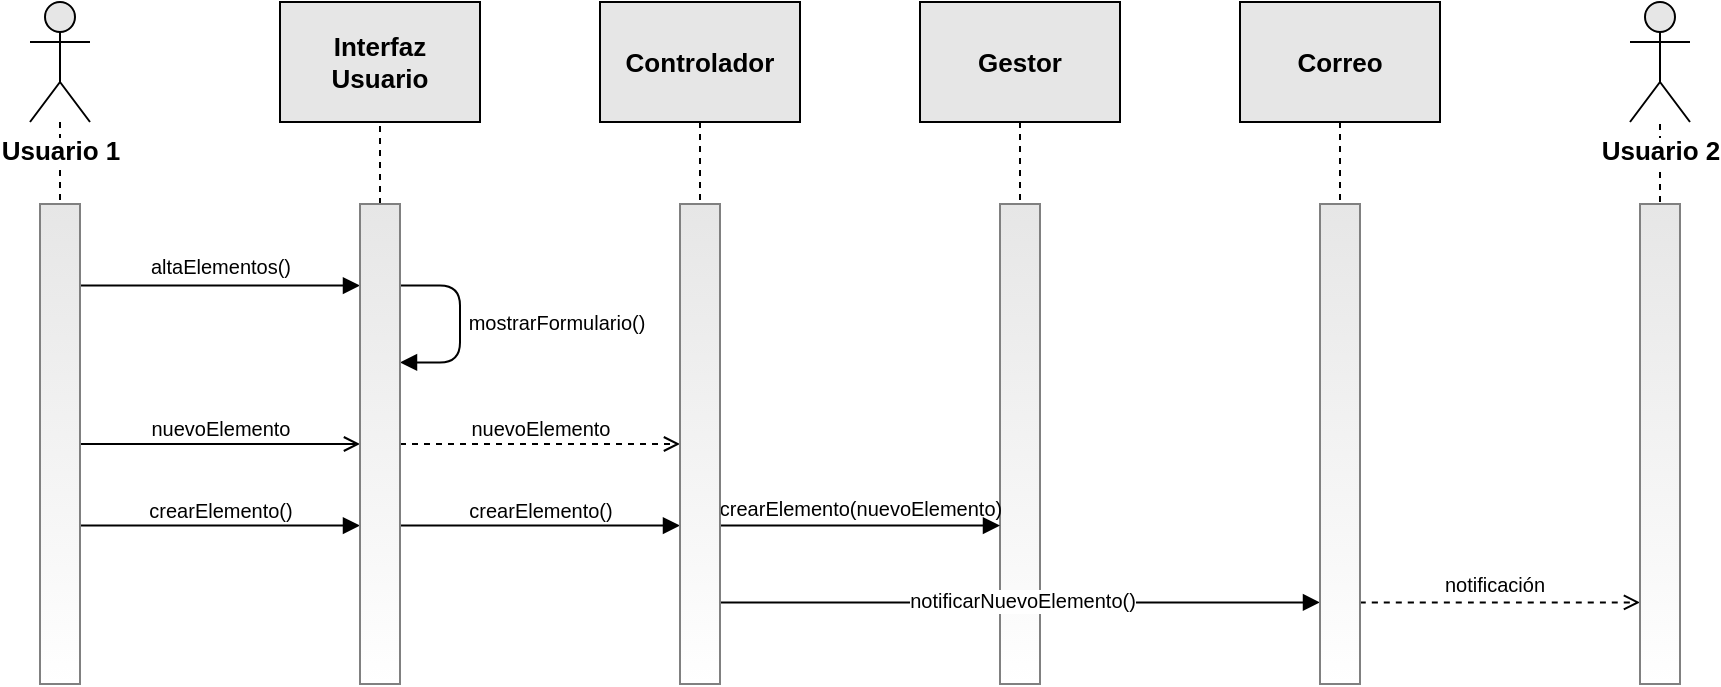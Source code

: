 <mxfile version="17.2.4" type="device"><diagram id="55HRAydvdBxtCCIl82d_" name="Página-1"><mxGraphModel dx="994" dy="603" grid="1" gridSize="10" guides="1" tooltips="1" connect="1" arrows="1" fold="1" page="1" pageScale="1" pageWidth="827" pageHeight="1169" math="0" shadow="0"><root><mxCell id="0"/><mxCell id="1" parent="0"/><mxCell id="beu36BYPKotYx_WHRWqc-21" style="edgeStyle=none;orthogonalLoop=1;jettySize=auto;html=1;dashed=1;endArrow=none;endFill=0;entryX=0.5;entryY=0;entryDx=0;entryDy=0;entryPerimeter=0;" edge="1" parent="1" target="beu36BYPKotYx_WHRWqc-10"><mxGeometry relative="1" as="geometry"><mxPoint x="920" y="200" as="sourcePoint"/><mxPoint x="800" y="261.0" as="targetPoint"/></mxGeometry></mxCell><mxCell id="beu36BYPKotYx_WHRWqc-8" value="" style="rounded=0;whiteSpace=wrap;html=1;points=[[0,0,0,0,0],[0,0.08,0,0,0],[0,0.17,0,0,0],[0,0.25,0,0,0],[0,0.33,0,0,0],[0,0.42,0,0,0],[0,0.5,0,0,0],[0,0.58,0,0,0],[0,0.67,0,0,0],[0,0.75,0,0,0],[0,0.83,0,0,0],[0,0.92,0,0,0],[0,1,0,0,0],[0.25,0,0,0,0],[0.25,1,0,0,0],[0.5,0,0,0,0],[0.5,1,0,0,0],[0.75,0,0,0,0],[0.75,1,0,0,0],[1,0,0,0,0],[1,0.08,0,0,0],[1,0.17,0,0,0],[1,0.25,0,0,0],[1,0.33,0,0,0],[1,0.42,0,0,0],[1,0.5,0,0,0],[1,0.58,0,0,0],[1,0.67,0,0,0],[1,0.75,0,0,0],[1,0.83,0,0,0],[1,0.92,0,0,0],[1,1,0,0,0]];fillColor=#E6E6E6;gradientColor=#ffffff;strokeColor=#808080;" vertex="1" parent="1"><mxGeometry x="590" y="240" width="20" height="240" as="geometry"/></mxCell><mxCell id="4vs9D3IwwSiGrlF-tUyU-13" style="edgeStyle=orthogonalEdgeStyle;orthogonalLoop=1;jettySize=auto;html=1;entryX=0.5;entryY=0;entryDx=0;entryDy=0;dashed=1;endArrow=none;endFill=0;" parent="1" source="4vs9D3IwwSiGrlF-tUyU-1" target="4vs9D3IwwSiGrlF-tUyU-8" edge="1"><mxGeometry relative="1" as="geometry"/></mxCell><mxCell id="4vs9D3IwwSiGrlF-tUyU-1" value="&lt;span style=&quot;background-color: rgb(255 , 255 , 255)&quot;&gt;&lt;font style=&quot;font-size: 13px&quot;&gt;&lt;b&gt;Usuario 1&lt;/b&gt;&lt;/font&gt;&lt;/span&gt;" style="shape=umlActor;verticalLabelPosition=bottom;verticalAlign=top;html=1;outlineConnect=0;rounded=0;fillColor=#E6E6E6;" parent="1" vertex="1"><mxGeometry x="105" y="139" width="30" height="60" as="geometry"/></mxCell><mxCell id="4vs9D3IwwSiGrlF-tUyU-2" value="&lt;font style=&quot;font-size: 13px&quot;&gt;&lt;b&gt;Interfaz Usuario&lt;/b&gt;&lt;/font&gt;" style="rounded=0;whiteSpace=wrap;html=1;fillColor=#E6E6E6;" parent="1" vertex="1"><mxGeometry x="230" y="139" width="100" height="60" as="geometry"/></mxCell><mxCell id="4vs9D3IwwSiGrlF-tUyU-12" value="" style="edgeStyle=orthogonalEdgeStyle;rounded=0;orthogonalLoop=1;jettySize=auto;html=1;dashed=1;endArrow=none;endFill=0;entryX=0.5;entryY=0;entryDx=0;entryDy=0;entryPerimeter=0;exitX=0.5;exitY=1;exitDx=0;exitDy=0;" parent="1" source="4vs9D3IwwSiGrlF-tUyU-3" target="beu36BYPKotYx_WHRWqc-5" edge="1"><mxGeometry relative="1" as="geometry"><mxPoint x="440" y="240" as="targetPoint"/></mxGeometry></mxCell><mxCell id="4vs9D3IwwSiGrlF-tUyU-3" value="&lt;font style=&quot;font-size: 13px&quot;&gt;&lt;b&gt;Controlador&lt;/b&gt;&lt;/font&gt;" style="rounded=0;whiteSpace=wrap;html=1;fillColor=#E6E6E6;" parent="1" vertex="1"><mxGeometry x="390" y="139" width="100" height="60" as="geometry"/></mxCell><mxCell id="4vs9D3IwwSiGrlF-tUyU-46" style="orthogonalLoop=1;jettySize=auto;html=1;entryX=0.5;entryY=0;entryDx=0;entryDy=0;entryPerimeter=0;endArrow=none;endFill=0;dashed=1;exitX=0.5;exitY=1;exitDx=0;exitDy=0;" parent="1" source="4vs9D3IwwSiGrlF-tUyU-4" target="beu36BYPKotYx_WHRWqc-8" edge="1"><mxGeometry relative="1" as="geometry"><mxPoint x="600" y="240" as="targetPoint"/></mxGeometry></mxCell><mxCell id="4vs9D3IwwSiGrlF-tUyU-4" value="&lt;font style=&quot;font-size: 13px&quot;&gt;&lt;b&gt;Gestor&lt;/b&gt;&lt;/font&gt;" style="rounded=0;whiteSpace=wrap;html=1;fillColor=#E6E6E6;" parent="1" vertex="1"><mxGeometry x="550" y="139" width="100" height="60" as="geometry"/></mxCell><mxCell id="4vs9D3IwwSiGrlF-tUyU-47" style="edgeStyle=none;orthogonalLoop=1;jettySize=auto;html=1;exitX=0.5;exitY=1;exitDx=0;exitDy=0;entryX=0.5;entryY=0;entryDx=0;entryDy=0;entryPerimeter=0;dashed=1;endArrow=none;endFill=0;" parent="1" source="4vs9D3IwwSiGrlF-tUyU-5" target="beu36BYPKotYx_WHRWqc-9" edge="1"><mxGeometry relative="1" as="geometry"><mxPoint x="760" y="240" as="targetPoint"/></mxGeometry></mxCell><mxCell id="4vs9D3IwwSiGrlF-tUyU-5" value="&lt;font style=&quot;font-size: 13px&quot;&gt;&lt;b&gt;Correo&lt;/b&gt;&lt;/font&gt;" style="rounded=0;whiteSpace=wrap;html=1;fillColor=#E6E6E6;" parent="1" vertex="1"><mxGeometry x="710" y="139" width="100" height="60" as="geometry"/></mxCell><mxCell id="4vs9D3IwwSiGrlF-tUyU-14" style="orthogonalLoop=1;jettySize=auto;html=1;exitX=1;exitY=0.17;exitDx=0;exitDy=0;entryX=0;entryY=0.17;entryDx=0;entryDy=0;endArrow=block;endFill=1;entryPerimeter=0;exitPerimeter=0;fontSize=10;" parent="1" source="4vs9D3IwwSiGrlF-tUyU-8" target="beu36BYPKotYx_WHRWqc-2" edge="1"><mxGeometry relative="1" as="geometry"><mxPoint x="270" y="268.8" as="targetPoint"/></mxGeometry></mxCell><mxCell id="4vs9D3IwwSiGrlF-tUyU-48" value="altaElementos()" style="edgeLabel;html=1;align=center;verticalAlign=middle;resizable=0;points=[];fontSize=10;" parent="4vs9D3IwwSiGrlF-tUyU-14" vertex="1" connectable="0"><mxGeometry x="-0.171" y="-1" relative="1" as="geometry"><mxPoint x="12" y="-11" as="offset"/></mxGeometry></mxCell><mxCell id="4vs9D3IwwSiGrlF-tUyU-16" style="edgeStyle=entityRelationEdgeStyle;orthogonalLoop=1;jettySize=auto;html=1;exitX=1;exitY=0.5;exitDx=0;exitDy=0;entryX=0;entryY=0.5;entryDx=0;entryDy=0;endArrow=open;endFill=0;exitPerimeter=0;entryPerimeter=0;fontSize=10;" parent="1" source="4vs9D3IwwSiGrlF-tUyU-8" target="beu36BYPKotYx_WHRWqc-2" edge="1"><mxGeometry relative="1" as="geometry"><mxPoint x="270" y="300" as="targetPoint"/></mxGeometry></mxCell><mxCell id="4vs9D3IwwSiGrlF-tUyU-50" value="nuevoElemento" style="edgeLabel;html=1;align=center;verticalAlign=middle;resizable=0;points=[];fontSize=10;" parent="4vs9D3IwwSiGrlF-tUyU-16" vertex="1" connectable="0"><mxGeometry x="-0.065" y="-1" relative="1" as="geometry"><mxPoint x="4" y="-9" as="offset"/></mxGeometry></mxCell><mxCell id="4vs9D3IwwSiGrlF-tUyU-17" style="edgeStyle=entityRelationEdgeStyle;orthogonalLoop=1;jettySize=auto;html=1;exitX=1;exitY=0.67;exitDx=0;exitDy=0;entryX=0;entryY=0.67;entryDx=0;entryDy=0;endArrow=block;endFill=1;exitPerimeter=0;entryPerimeter=0;fontSize=10;" parent="1" source="4vs9D3IwwSiGrlF-tUyU-8" target="beu36BYPKotYx_WHRWqc-2" edge="1"><mxGeometry relative="1" as="geometry"><mxPoint x="269" y="328.8" as="targetPoint"/></mxGeometry></mxCell><mxCell id="4vs9D3IwwSiGrlF-tUyU-51" value="crearElemento()" style="edgeLabel;html=1;align=center;verticalAlign=middle;resizable=0;points=[];fontSize=10;" parent="4vs9D3IwwSiGrlF-tUyU-17" vertex="1" connectable="0"><mxGeometry x="-0.114" y="1" relative="1" as="geometry"><mxPoint x="8" y="-7" as="offset"/></mxGeometry></mxCell><mxCell id="4vs9D3IwwSiGrlF-tUyU-8" value="" style="rounded=0;whiteSpace=wrap;html=1;points=[[0,0,0,0,0],[0,0.17,0,0,0],[0,0.33,0,0,0],[0,0.5,0,0,0],[0,0.67,0,0,0],[0,0.83,0,0,0],[0,1,0,0,0],[0.25,0,0,0,0],[0.25,1,0,0,0],[0.5,0,0,0,0],[0.5,1,0,0,0],[0.75,0,0,0,0],[0.75,1,0,0,0],[1,0,0,0,0],[1,0.17,0,0,0],[1,0.33,0,0,0],[1,0.5,0,0,0],[1,0.67,0,0,0],[1,0.83,0,0,0],[1,1,0,0,0]];fillColor=#E6E6E6;gradientColor=#ffffff;strokeColor=#808080;" parent="1" vertex="1"><mxGeometry x="110" y="240" width="20" height="240" as="geometry"/></mxCell><mxCell id="4vs9D3IwwSiGrlF-tUyU-10" value="" style="endArrow=none;dashed=1;html=1;rounded=0;entryX=0.5;entryY=1;entryDx=0;entryDy=0;exitX=0.5;exitY=0;exitDx=0;exitDy=0;exitPerimeter=0;" parent="1" target="4vs9D3IwwSiGrlF-tUyU-2" edge="1" source="beu36BYPKotYx_WHRWqc-2"><mxGeometry width="50" height="50" relative="1" as="geometry"><mxPoint x="280" y="240" as="sourcePoint"/><mxPoint x="600" y="440" as="targetPoint"/></mxGeometry></mxCell><mxCell id="4vs9D3IwwSiGrlF-tUyU-23" style="edgeStyle=entityRelationEdgeStyle;orthogonalLoop=1;jettySize=auto;html=1;exitX=1;exitY=0.67;exitDx=0;exitDy=0;exitPerimeter=0;entryX=0;entryY=0.67;entryDx=0;entryDy=0;entryPerimeter=0;endArrow=block;endFill=1;fontSize=10;" parent="1" source="beu36BYPKotYx_WHRWqc-2" target="beu36BYPKotYx_WHRWqc-5" edge="1"><mxGeometry relative="1" as="geometry"><mxPoint x="290" y="328.8" as="sourcePoint"/><mxPoint x="430" y="240" as="targetPoint"/></mxGeometry></mxCell><mxCell id="4vs9D3IwwSiGrlF-tUyU-52" value="crearElemento()" style="edgeLabel;html=1;align=center;verticalAlign=middle;resizable=0;points=[];fontSize=10;" parent="4vs9D3IwwSiGrlF-tUyU-23" vertex="1" connectable="0"><mxGeometry x="-0.129" y="2" relative="1" as="geometry"><mxPoint x="9" y="-6" as="offset"/></mxGeometry></mxCell><mxCell id="4vs9D3IwwSiGrlF-tUyU-24" style="edgeStyle=entityRelationEdgeStyle;orthogonalLoop=1;jettySize=auto;html=1;exitX=1;exitY=0.5;exitDx=0;exitDy=0;exitPerimeter=0;entryX=0;entryY=0.5;entryDx=0;entryDy=0;entryPerimeter=0;endArrow=open;endFill=0;startArrow=none;dashed=1;fontSize=10;" parent="1" source="beu36BYPKotYx_WHRWqc-2" target="beu36BYPKotYx_WHRWqc-5" edge="1"><mxGeometry relative="1" as="geometry"><mxPoint x="430" y="268.8" as="sourcePoint"/><mxPoint x="290" y="360" as="targetPoint"/></mxGeometry></mxCell><mxCell id="4vs9D3IwwSiGrlF-tUyU-53" value="nuevoElemento" style="edgeLabel;html=1;align=center;verticalAlign=middle;resizable=0;points=[];fontSize=10;" parent="4vs9D3IwwSiGrlF-tUyU-24" vertex="1" connectable="0"><mxGeometry x="0.214" y="3" relative="1" as="geometry"><mxPoint x="-15" y="-5" as="offset"/></mxGeometry></mxCell><mxCell id="4vs9D3IwwSiGrlF-tUyU-22" style="edgeStyle=entityRelationEdgeStyle;orthogonalLoop=1;jettySize=auto;html=1;exitX=1;exitY=0.17;exitDx=0;exitDy=0;exitPerimeter=0;entryX=1;entryY=0.33;entryDx=0;entryDy=0;entryPerimeter=0;endArrow=block;endFill=1;fontSize=10;" parent="1" source="beu36BYPKotYx_WHRWqc-2" target="beu36BYPKotYx_WHRWqc-2" edge="1"><mxGeometry relative="1" as="geometry"><mxPoint x="290" y="240" as="sourcePoint"/><mxPoint x="290" y="268.8" as="targetPoint"/></mxGeometry></mxCell><mxCell id="4vs9D3IwwSiGrlF-tUyU-49" value="mostrarFormulario()" style="edgeLabel;html=1;align=center;verticalAlign=middle;resizable=0;points=[];fontSize=10;" parent="4vs9D3IwwSiGrlF-tUyU-22" vertex="1" connectable="0"><mxGeometry x="0.059" y="-1" relative="1" as="geometry"><mxPoint x="49" y="-4" as="offset"/></mxGeometry></mxCell><mxCell id="beu36BYPKotYx_WHRWqc-1" value="&lt;span style=&quot;background-color: rgb(255 , 255 , 255)&quot;&gt;&lt;font style=&quot;font-size: 13px&quot;&gt;&lt;b&gt;Usuario 2&lt;/b&gt;&lt;/font&gt;&lt;/span&gt;" style="shape=umlActor;verticalLabelPosition=bottom;verticalAlign=top;html=1;outlineConnect=0;rounded=0;fillColor=#E6E6E6;" vertex="1" parent="1"><mxGeometry x="905" y="139" width="30" height="60" as="geometry"/></mxCell><mxCell id="beu36BYPKotYx_WHRWqc-2" value="" style="rounded=0;whiteSpace=wrap;html=1;points=[[0,0,0,0,0],[0,0.17,0,0,0],[0,0.33,0,0,0],[0,0.5,0,0,0],[0,0.67,0,0,0],[0,0.83,0,0,0],[0,1,0,0,0],[0.25,0,0,0,0],[0.25,1,0,0,0],[0.5,0,0,0,0],[0.5,1,0,0,0],[0.75,0,0,0,0],[0.75,1,0,0,0],[1,0,0,0,0],[1,0.17,0,0,0],[1,0.33,0,0,0],[1,0.5,0,0,0],[1,0.67,0,0,0],[1,0.83,0,0,0],[1,1,0,0,0]];fillColor=#E6E6E6;gradientColor=#ffffff;strokeColor=#808080;" vertex="1" parent="1"><mxGeometry x="270" y="240" width="20" height="240" as="geometry"/></mxCell><mxCell id="beu36BYPKotYx_WHRWqc-14" style="edgeStyle=orthogonalEdgeStyle;curved=1;rounded=0;orthogonalLoop=1;jettySize=auto;html=1;exitX=1;exitY=0.67;exitDx=0;exitDy=0;exitPerimeter=0;entryX=0;entryY=0.67;entryDx=0;entryDy=0;entryPerimeter=0;fontSize=10;fontColor=default;endArrow=block;endFill=1;" edge="1" parent="1" source="beu36BYPKotYx_WHRWqc-5" target="beu36BYPKotYx_WHRWqc-8"><mxGeometry relative="1" as="geometry"/></mxCell><mxCell id="beu36BYPKotYx_WHRWqc-15" value="crearElemento(nuevoElemento)" style="edgeLabel;html=1;align=center;verticalAlign=middle;resizable=0;points=[];fontSize=10;fontColor=default;labelBackgroundColor=none;" vertex="1" connectable="0" parent="beu36BYPKotYx_WHRWqc-14"><mxGeometry x="0.155" y="-1" relative="1" as="geometry"><mxPoint x="-11" y="-10" as="offset"/></mxGeometry></mxCell><mxCell id="beu36BYPKotYx_WHRWqc-16" style="edgeStyle=orthogonalEdgeStyle;curved=1;rounded=0;orthogonalLoop=1;jettySize=auto;html=1;exitX=1;exitY=0.83;exitDx=0;exitDy=0;exitPerimeter=0;entryX=0;entryY=0.83;entryDx=0;entryDy=0;entryPerimeter=0;fontSize=10;fontColor=default;endArrow=block;endFill=1;" edge="1" parent="1" source="beu36BYPKotYx_WHRWqc-5" target="beu36BYPKotYx_WHRWqc-9"><mxGeometry relative="1" as="geometry"/></mxCell><mxCell id="beu36BYPKotYx_WHRWqc-19" value="notificarNuevoElemento()" style="edgeLabel;html=1;align=center;verticalAlign=middle;resizable=0;points=[];fontSize=10;fontColor=default;" vertex="1" connectable="0" parent="beu36BYPKotYx_WHRWqc-16"><mxGeometry x="-0.438" y="-1" relative="1" as="geometry"><mxPoint x="66" y="-2" as="offset"/></mxGeometry></mxCell><mxCell id="beu36BYPKotYx_WHRWqc-5" value="" style="rounded=0;whiteSpace=wrap;html=1;points=[[0,0,0,0,0],[0,0.17,0,0,0],[0,0.33,0,0,0],[0,0.5,0,0,0],[0,0.67,0,0,0],[0,0.83,0,0,0],[0,1,0,0,0],[0.25,0,0,0,0],[0.25,1,0,0,0],[0.5,0,0,0,0],[0.5,1,0,0,0],[0.75,0,0,0,0],[0.75,1,0,0,0],[1,0,0,0,0],[1,0.17,0,0,0],[1,0.33,0,0,0],[1,0.5,0,0,0],[1,0.67,0,0,0],[1,0.83,0,0,0],[1,1,0,0,0]];fillColor=#E6E6E6;gradientColor=#ffffff;strokeColor=#808080;" vertex="1" parent="1"><mxGeometry x="430" y="240" width="20" height="240" as="geometry"/></mxCell><mxCell id="beu36BYPKotYx_WHRWqc-17" style="edgeStyle=orthogonalEdgeStyle;curved=1;rounded=0;orthogonalLoop=1;jettySize=auto;html=1;exitX=1;exitY=0.83;exitDx=0;exitDy=0;exitPerimeter=0;entryX=0;entryY=0.83;entryDx=0;entryDy=0;entryPerimeter=0;fontSize=10;fontColor=default;endArrow=open;endFill=0;dashed=1;" edge="1" parent="1" source="beu36BYPKotYx_WHRWqc-9" target="beu36BYPKotYx_WHRWqc-10"><mxGeometry relative="1" as="geometry"/></mxCell><mxCell id="beu36BYPKotYx_WHRWqc-20" value="notificación" style="edgeLabel;html=1;align=center;verticalAlign=middle;resizable=0;points=[];fontSize=10;fontColor=default;" vertex="1" connectable="0" parent="beu36BYPKotYx_WHRWqc-17"><mxGeometry x="0.115" y="2" relative="1" as="geometry"><mxPoint x="-11" y="-7" as="offset"/></mxGeometry></mxCell><mxCell id="beu36BYPKotYx_WHRWqc-9" value="" style="rounded=0;whiteSpace=wrap;html=1;points=[[0,0,0,0,0],[0,0.08,0,0,0],[0,0.17,0,0,0],[0,0.25,0,0,0],[0,0.33,0,0,0],[0,0.42,0,0,0],[0,0.5,0,0,0],[0,0.58,0,0,0],[0,0.67,0,0,0],[0,0.75,0,0,0],[0,0.83,0,0,0],[0,0.92,0,0,0],[0,1,0,0,0],[0.25,0,0,0,0],[0.25,1,0,0,0],[0.5,0,0,0,0],[0.5,1,0,0,0],[0.75,0,0,0,0],[0.75,1,0,0,0],[1,0,0,0,0],[1,0.08,0,0,0],[1,0.17,0,0,0],[1,0.25,0,0,0],[1,0.33,0,0,0],[1,0.42,0,0,0],[1,0.5,0,0,0],[1,0.58,0,0,0],[1,0.67,0,0,0],[1,0.75,0,0,0],[1,0.83,0,0,0],[1,0.92,0,0,0],[1,1,0,0,0]];fillColor=#E6E6E6;gradientColor=#ffffff;strokeColor=#808080;" vertex="1" parent="1"><mxGeometry x="750" y="240" width="20" height="240" as="geometry"/></mxCell><mxCell id="beu36BYPKotYx_WHRWqc-10" value="" style="rounded=0;whiteSpace=wrap;html=1;points=[[0,0,0,0,0],[0,0.08,0,0,0],[0,0.17,0,0,0],[0,0.25,0,0,0],[0,0.33,0,0,0],[0,0.42,0,0,0],[0,0.5,0,0,0],[0,0.58,0,0,0],[0,0.67,0,0,0],[0,0.75,0,0,0],[0,0.83,0,0,0],[0,0.92,0,0,0],[0,1,0,0,0],[0.25,0,0,0,0],[0.25,1,0,0,0],[0.5,0,0,0,0],[0.5,1,0,0,0],[0.75,0,0,0,0],[0.75,1,0,0,0],[1,0,0,0,0],[1,0.08,0,0,0],[1,0.17,0,0,0],[1,0.25,0,0,0],[1,0.33,0,0,0],[1,0.42,0,0,0],[1,0.5,0,0,0],[1,0.58,0,0,0],[1,0.67,0,0,0],[1,0.75,0,0,0],[1,0.83,0,0,0],[1,0.92,0,0,0],[1,1,0,0,0]];fillColor=#E6E6E6;gradientColor=#ffffff;strokeColor=#808080;" vertex="1" parent="1"><mxGeometry x="910" y="240" width="20" height="240" as="geometry"/></mxCell></root></mxGraphModel></diagram></mxfile>